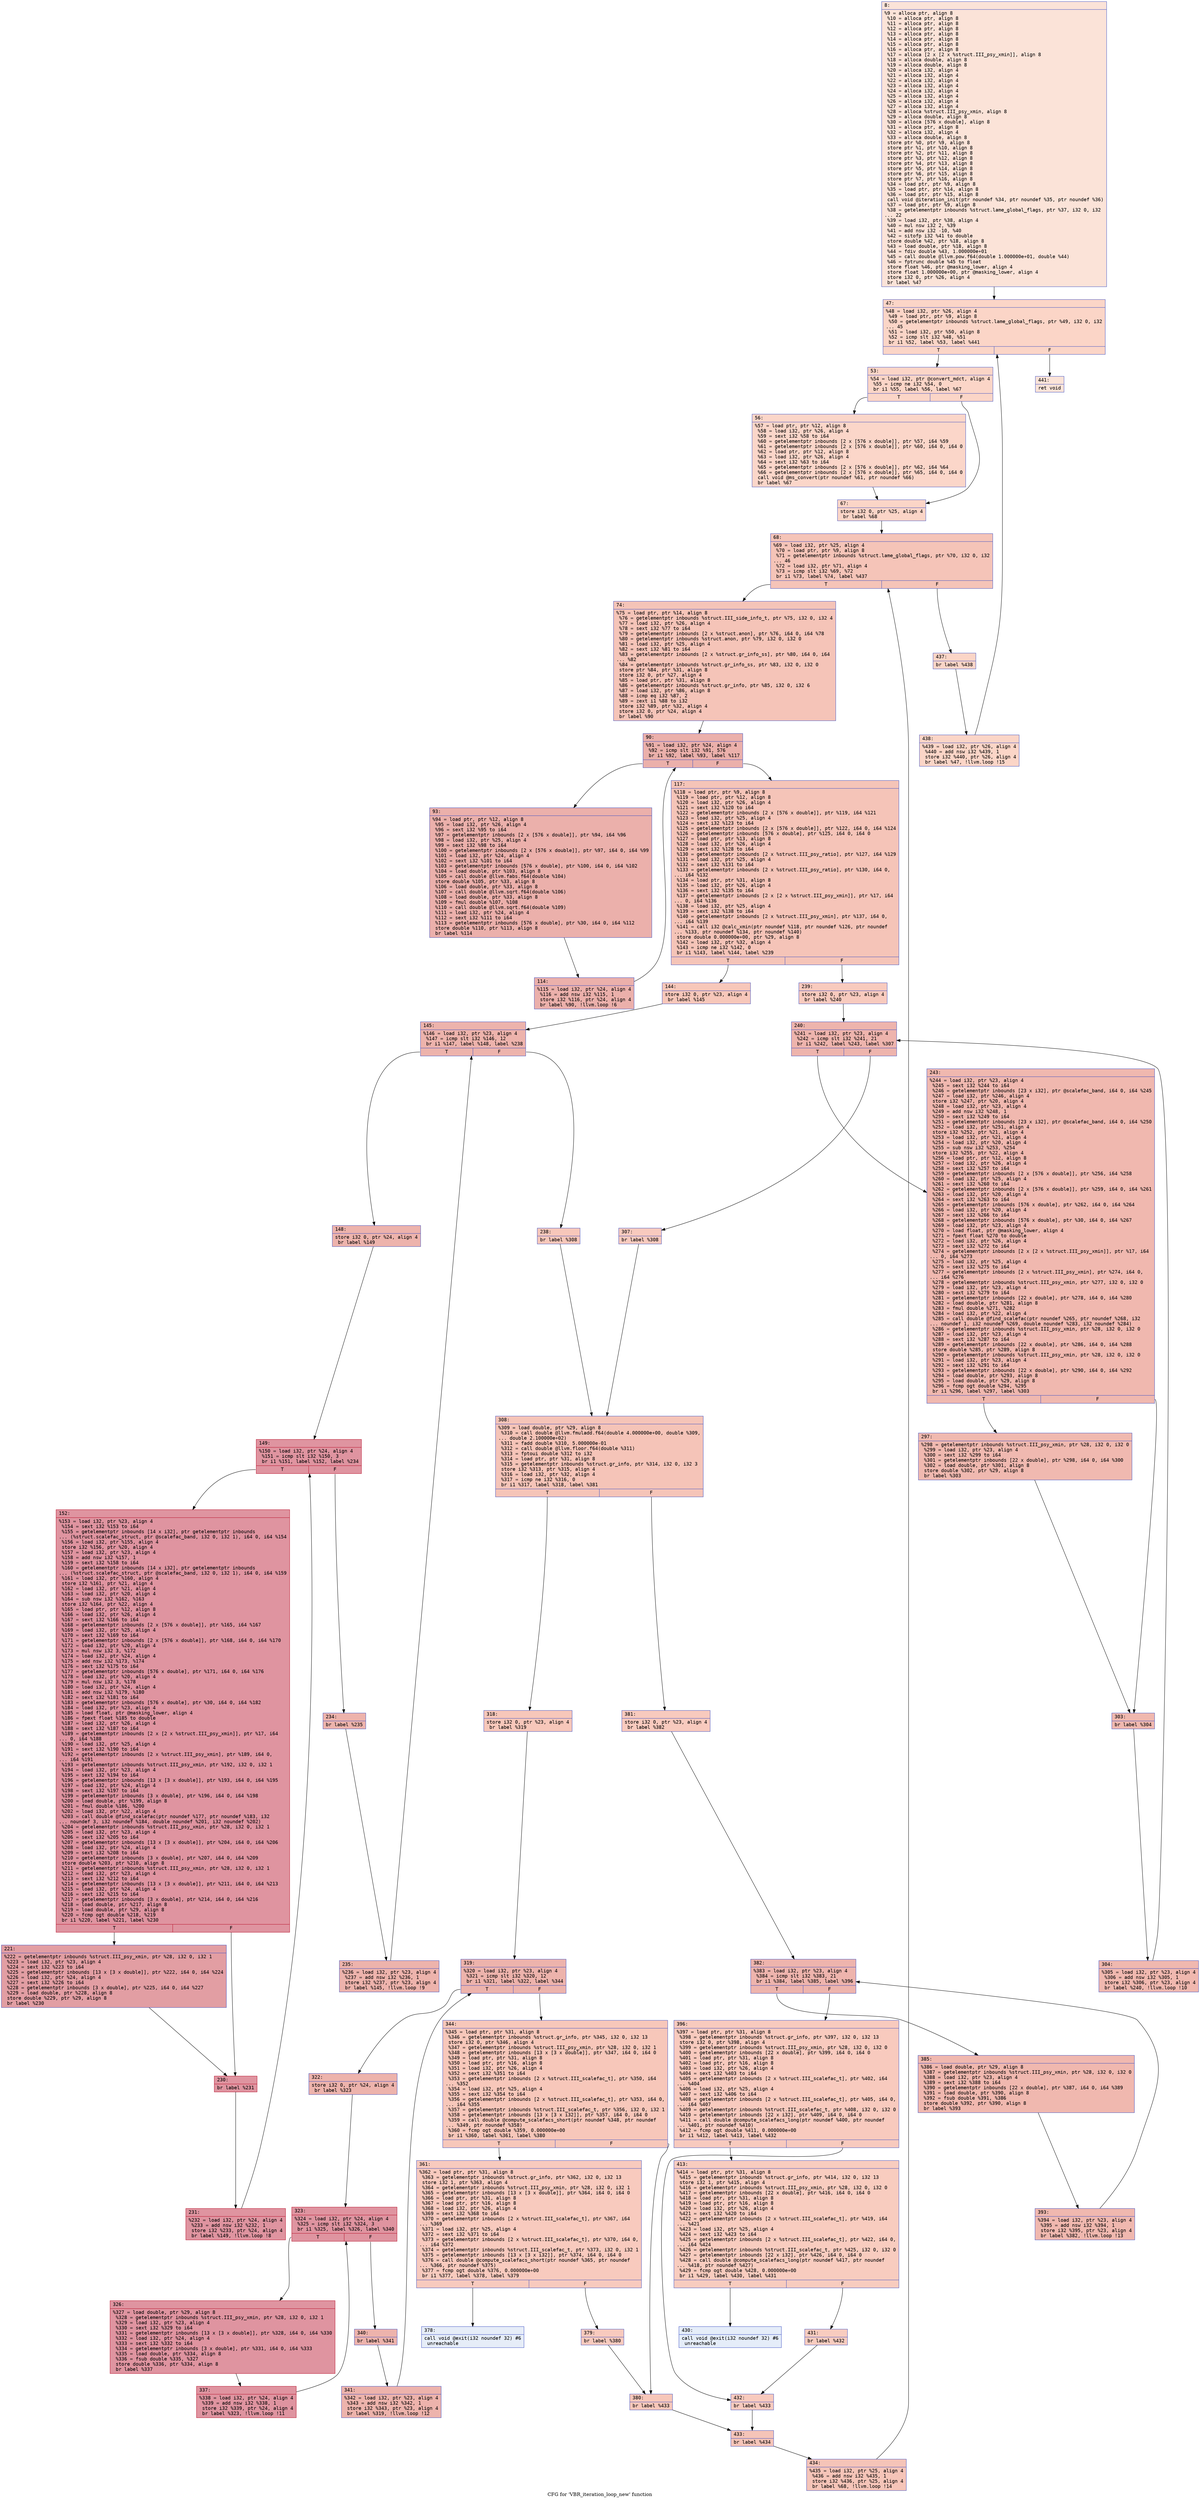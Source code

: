 digraph "CFG for 'VBR_iteration_loop_new' function" {
	label="CFG for 'VBR_iteration_loop_new' function";

	Node0x6000002bf8e0 [shape=record,color="#3d50c3ff", style=filled, fillcolor="#f6bfa670" fontname="Courier",label="{8:\l|  %9 = alloca ptr, align 8\l  %10 = alloca ptr, align 8\l  %11 = alloca ptr, align 8\l  %12 = alloca ptr, align 8\l  %13 = alloca ptr, align 8\l  %14 = alloca ptr, align 8\l  %15 = alloca ptr, align 8\l  %16 = alloca ptr, align 8\l  %17 = alloca [2 x [2 x %struct.III_psy_xmin]], align 8\l  %18 = alloca double, align 8\l  %19 = alloca double, align 8\l  %20 = alloca i32, align 4\l  %21 = alloca i32, align 4\l  %22 = alloca i32, align 4\l  %23 = alloca i32, align 4\l  %24 = alloca i32, align 4\l  %25 = alloca i32, align 4\l  %26 = alloca i32, align 4\l  %27 = alloca i32, align 4\l  %28 = alloca %struct.III_psy_xmin, align 8\l  %29 = alloca double, align 8\l  %30 = alloca [576 x double], align 8\l  %31 = alloca ptr, align 8\l  %32 = alloca i32, align 4\l  %33 = alloca double, align 8\l  store ptr %0, ptr %9, align 8\l  store ptr %1, ptr %10, align 8\l  store ptr %2, ptr %11, align 8\l  store ptr %3, ptr %12, align 8\l  store ptr %4, ptr %13, align 8\l  store ptr %5, ptr %14, align 8\l  store ptr %6, ptr %15, align 8\l  store ptr %7, ptr %16, align 8\l  %34 = load ptr, ptr %9, align 8\l  %35 = load ptr, ptr %14, align 8\l  %36 = load ptr, ptr %15, align 8\l  call void @iteration_init(ptr noundef %34, ptr noundef %35, ptr noundef %36)\l  %37 = load ptr, ptr %9, align 8\l  %38 = getelementptr inbounds %struct.lame_global_flags, ptr %37, i32 0, i32\l... 22\l  %39 = load i32, ptr %38, align 4\l  %40 = mul nsw i32 2, %39\l  %41 = add nsw i32 -10, %40\l  %42 = sitofp i32 %41 to double\l  store double %42, ptr %18, align 8\l  %43 = load double, ptr %18, align 8\l  %44 = fdiv double %43, 1.000000e+01\l  %45 = call double @llvm.pow.f64(double 1.000000e+01, double %44)\l  %46 = fptrunc double %45 to float\l  store float %46, ptr @masking_lower, align 4\l  store float 1.000000e+00, ptr @masking_lower, align 4\l  store i32 0, ptr %26, align 4\l  br label %47\l}"];
	Node0x6000002bf8e0 -> Node0x6000002bf930[tooltip="8 -> 47\nProbability 100.00%" ];
	Node0x6000002bf930 [shape=record,color="#3d50c3ff", style=filled, fillcolor="#f5a08170" fontname="Courier",label="{47:\l|  %48 = load i32, ptr %26, align 4\l  %49 = load ptr, ptr %9, align 8\l  %50 = getelementptr inbounds %struct.lame_global_flags, ptr %49, i32 0, i32\l... 45\l  %51 = load i32, ptr %50, align 8\l  %52 = icmp slt i32 %48, %51\l  br i1 %52, label %53, label %441\l|{<s0>T|<s1>F}}"];
	Node0x6000002bf930:s0 -> Node0x6000002bf980[tooltip="47 -> 53\nProbability 96.88%" ];
	Node0x6000002bf930:s1 -> Node0x6000002b8aa0[tooltip="47 -> 441\nProbability 3.12%" ];
	Node0x6000002bf980 [shape=record,color="#3d50c3ff", style=filled, fillcolor="#f5a08170" fontname="Courier",label="{53:\l|  %54 = load i32, ptr @convert_mdct, align 4\l  %55 = icmp ne i32 %54, 0\l  br i1 %55, label %56, label %67\l|{<s0>T|<s1>F}}"];
	Node0x6000002bf980:s0 -> Node0x6000002bf9d0[tooltip="53 -> 56\nProbability 62.50%" ];
	Node0x6000002bf980:s1 -> Node0x6000002bfa20[tooltip="53 -> 67\nProbability 37.50%" ];
	Node0x6000002bf9d0 [shape=record,color="#3d50c3ff", style=filled, fillcolor="#f6a38570" fontname="Courier",label="{56:\l|  %57 = load ptr, ptr %12, align 8\l  %58 = load i32, ptr %26, align 4\l  %59 = sext i32 %58 to i64\l  %60 = getelementptr inbounds [2 x [576 x double]], ptr %57, i64 %59\l  %61 = getelementptr inbounds [2 x [576 x double]], ptr %60, i64 0, i64 0\l  %62 = load ptr, ptr %12, align 8\l  %63 = load i32, ptr %26, align 4\l  %64 = sext i32 %63 to i64\l  %65 = getelementptr inbounds [2 x [576 x double]], ptr %62, i64 %64\l  %66 = getelementptr inbounds [2 x [576 x double]], ptr %65, i64 0, i64 0\l  call void @ms_convert(ptr noundef %61, ptr noundef %66)\l  br label %67\l}"];
	Node0x6000002bf9d0 -> Node0x6000002bfa20[tooltip="56 -> 67\nProbability 100.00%" ];
	Node0x6000002bfa20 [shape=record,color="#3d50c3ff", style=filled, fillcolor="#f5a08170" fontname="Courier",label="{67:\l|  store i32 0, ptr %25, align 4\l  br label %68\l}"];
	Node0x6000002bfa20 -> Node0x6000002bfa70[tooltip="67 -> 68\nProbability 100.00%" ];
	Node0x6000002bfa70 [shape=record,color="#3d50c3ff", style=filled, fillcolor="#e97a5f70" fontname="Courier",label="{68:\l|  %69 = load i32, ptr %25, align 4\l  %70 = load ptr, ptr %9, align 8\l  %71 = getelementptr inbounds %struct.lame_global_flags, ptr %70, i32 0, i32\l... 46\l  %72 = load i32, ptr %71, align 4\l  %73 = icmp slt i32 %69, %72\l  br i1 %73, label %74, label %437\l|{<s0>T|<s1>F}}"];
	Node0x6000002bfa70:s0 -> Node0x6000002bfac0[tooltip="68 -> 74\nProbability 96.88%" ];
	Node0x6000002bfa70:s1 -> Node0x6000002b8a00[tooltip="68 -> 437\nProbability 3.12%" ];
	Node0x6000002bfac0 [shape=record,color="#3d50c3ff", style=filled, fillcolor="#e97a5f70" fontname="Courier",label="{74:\l|  %75 = load ptr, ptr %14, align 8\l  %76 = getelementptr inbounds %struct.III_side_info_t, ptr %75, i32 0, i32 4\l  %77 = load i32, ptr %26, align 4\l  %78 = sext i32 %77 to i64\l  %79 = getelementptr inbounds [2 x %struct.anon], ptr %76, i64 0, i64 %78\l  %80 = getelementptr inbounds %struct.anon, ptr %79, i32 0, i32 0\l  %81 = load i32, ptr %25, align 4\l  %82 = sext i32 %81 to i64\l  %83 = getelementptr inbounds [2 x %struct.gr_info_ss], ptr %80, i64 0, i64\l... %82\l  %84 = getelementptr inbounds %struct.gr_info_ss, ptr %83, i32 0, i32 0\l  store ptr %84, ptr %31, align 8\l  store i32 0, ptr %27, align 4\l  %85 = load ptr, ptr %31, align 8\l  %86 = getelementptr inbounds %struct.gr_info, ptr %85, i32 0, i32 6\l  %87 = load i32, ptr %86, align 8\l  %88 = icmp eq i32 %87, 2\l  %89 = zext i1 %88 to i32\l  store i32 %89, ptr %32, align 4\l  store i32 0, ptr %24, align 4\l  br label %90\l}"];
	Node0x6000002bfac0 -> Node0x6000002bfb10[tooltip="74 -> 90\nProbability 100.00%" ];
	Node0x6000002bfb10 [shape=record,color="#3d50c3ff", style=filled, fillcolor="#d24b4070" fontname="Courier",label="{90:\l|  %91 = load i32, ptr %24, align 4\l  %92 = icmp slt i32 %91, 576\l  br i1 %92, label %93, label %117\l|{<s0>T|<s1>F}}"];
	Node0x6000002bfb10:s0 -> Node0x6000002bfb60[tooltip="90 -> 93\nProbability 96.88%" ];
	Node0x6000002bfb10:s1 -> Node0x6000002bfc00[tooltip="90 -> 117\nProbability 3.12%" ];
	Node0x6000002bfb60 [shape=record,color="#3d50c3ff", style=filled, fillcolor="#d24b4070" fontname="Courier",label="{93:\l|  %94 = load ptr, ptr %12, align 8\l  %95 = load i32, ptr %26, align 4\l  %96 = sext i32 %95 to i64\l  %97 = getelementptr inbounds [2 x [576 x double]], ptr %94, i64 %96\l  %98 = load i32, ptr %25, align 4\l  %99 = sext i32 %98 to i64\l  %100 = getelementptr inbounds [2 x [576 x double]], ptr %97, i64 0, i64 %99\l  %101 = load i32, ptr %24, align 4\l  %102 = sext i32 %101 to i64\l  %103 = getelementptr inbounds [576 x double], ptr %100, i64 0, i64 %102\l  %104 = load double, ptr %103, align 8\l  %105 = call double @llvm.fabs.f64(double %104)\l  store double %105, ptr %33, align 8\l  %106 = load double, ptr %33, align 8\l  %107 = call double @llvm.sqrt.f64(double %106)\l  %108 = load double, ptr %33, align 8\l  %109 = fmul double %107, %108\l  %110 = call double @llvm.sqrt.f64(double %109)\l  %111 = load i32, ptr %24, align 4\l  %112 = sext i32 %111 to i64\l  %113 = getelementptr inbounds [576 x double], ptr %30, i64 0, i64 %112\l  store double %110, ptr %113, align 8\l  br label %114\l}"];
	Node0x6000002bfb60 -> Node0x6000002bfbb0[tooltip="93 -> 114\nProbability 100.00%" ];
	Node0x6000002bfbb0 [shape=record,color="#3d50c3ff", style=filled, fillcolor="#d24b4070" fontname="Courier",label="{114:\l|  %115 = load i32, ptr %24, align 4\l  %116 = add nsw i32 %115, 1\l  store i32 %116, ptr %24, align 4\l  br label %90, !llvm.loop !6\l}"];
	Node0x6000002bfbb0 -> Node0x6000002bfb10[tooltip="114 -> 90\nProbability 100.00%" ];
	Node0x6000002bfc00 [shape=record,color="#3d50c3ff", style=filled, fillcolor="#e97a5f70" fontname="Courier",label="{117:\l|  %118 = load ptr, ptr %9, align 8\l  %119 = load ptr, ptr %12, align 8\l  %120 = load i32, ptr %26, align 4\l  %121 = sext i32 %120 to i64\l  %122 = getelementptr inbounds [2 x [576 x double]], ptr %119, i64 %121\l  %123 = load i32, ptr %25, align 4\l  %124 = sext i32 %123 to i64\l  %125 = getelementptr inbounds [2 x [576 x double]], ptr %122, i64 0, i64 %124\l  %126 = getelementptr inbounds [576 x double], ptr %125, i64 0, i64 0\l  %127 = load ptr, ptr %13, align 8\l  %128 = load i32, ptr %26, align 4\l  %129 = sext i32 %128 to i64\l  %130 = getelementptr inbounds [2 x %struct.III_psy_ratio], ptr %127, i64 %129\l  %131 = load i32, ptr %25, align 4\l  %132 = sext i32 %131 to i64\l  %133 = getelementptr inbounds [2 x %struct.III_psy_ratio], ptr %130, i64 0,\l... i64 %132\l  %134 = load ptr, ptr %31, align 8\l  %135 = load i32, ptr %26, align 4\l  %136 = sext i32 %135 to i64\l  %137 = getelementptr inbounds [2 x [2 x %struct.III_psy_xmin]], ptr %17, i64\l... 0, i64 %136\l  %138 = load i32, ptr %25, align 4\l  %139 = sext i32 %138 to i64\l  %140 = getelementptr inbounds [2 x %struct.III_psy_xmin], ptr %137, i64 0,\l... i64 %139\l  %141 = call i32 @calc_xmin(ptr noundef %118, ptr noundef %126, ptr noundef\l... %133, ptr noundef %134, ptr noundef %140)\l  store double 0.000000e+00, ptr %29, align 8\l  %142 = load i32, ptr %32, align 4\l  %143 = icmp ne i32 %142, 0\l  br i1 %143, label %144, label %239\l|{<s0>T|<s1>F}}"];
	Node0x6000002bfc00:s0 -> Node0x6000002bfc50[tooltip="117 -> 144\nProbability 62.50%" ];
	Node0x6000002bfc00:s1 -> Node0x6000002b8000[tooltip="117 -> 239\nProbability 37.50%" ];
	Node0x6000002bfc50 [shape=record,color="#3d50c3ff", style=filled, fillcolor="#ec7f6370" fontname="Courier",label="{144:\l|  store i32 0, ptr %23, align 4\l  br label %145\l}"];
	Node0x6000002bfc50 -> Node0x6000002bfca0[tooltip="144 -> 145\nProbability 100.00%" ];
	Node0x6000002bfca0 [shape=record,color="#3d50c3ff", style=filled, fillcolor="#d6524470" fontname="Courier",label="{145:\l|  %146 = load i32, ptr %23, align 4\l  %147 = icmp slt i32 %146, 12\l  br i1 %147, label %148, label %238\l|{<s0>T|<s1>F}}"];
	Node0x6000002bfca0:s0 -> Node0x6000002bfcf0[tooltip="145 -> 148\nProbability 96.88%" ];
	Node0x6000002bfca0:s1 -> Node0x6000002bff70[tooltip="145 -> 238\nProbability 3.12%" ];
	Node0x6000002bfcf0 [shape=record,color="#3d50c3ff", style=filled, fillcolor="#d6524470" fontname="Courier",label="{148:\l|  store i32 0, ptr %24, align 4\l  br label %149\l}"];
	Node0x6000002bfcf0 -> Node0x6000002bfd40[tooltip="148 -> 149\nProbability 100.00%" ];
	Node0x6000002bfd40 [shape=record,color="#b70d28ff", style=filled, fillcolor="#b70d2870" fontname="Courier",label="{149:\l|  %150 = load i32, ptr %24, align 4\l  %151 = icmp slt i32 %150, 3\l  br i1 %151, label %152, label %234\l|{<s0>T|<s1>F}}"];
	Node0x6000002bfd40:s0 -> Node0x6000002bfd90[tooltip="149 -> 152\nProbability 96.88%" ];
	Node0x6000002bfd40:s1 -> Node0x6000002bfed0[tooltip="149 -> 234\nProbability 3.12%" ];
	Node0x6000002bfd90 [shape=record,color="#b70d28ff", style=filled, fillcolor="#b70d2870" fontname="Courier",label="{152:\l|  %153 = load i32, ptr %23, align 4\l  %154 = sext i32 %153 to i64\l  %155 = getelementptr inbounds [14 x i32], ptr getelementptr inbounds\l... (%struct.scalefac_struct, ptr @scalefac_band, i32 0, i32 1), i64 0, i64 %154\l  %156 = load i32, ptr %155, align 4\l  store i32 %156, ptr %20, align 4\l  %157 = load i32, ptr %23, align 4\l  %158 = add nsw i32 %157, 1\l  %159 = sext i32 %158 to i64\l  %160 = getelementptr inbounds [14 x i32], ptr getelementptr inbounds\l... (%struct.scalefac_struct, ptr @scalefac_band, i32 0, i32 1), i64 0, i64 %159\l  %161 = load i32, ptr %160, align 4\l  store i32 %161, ptr %21, align 4\l  %162 = load i32, ptr %21, align 4\l  %163 = load i32, ptr %20, align 4\l  %164 = sub nsw i32 %162, %163\l  store i32 %164, ptr %22, align 4\l  %165 = load ptr, ptr %12, align 8\l  %166 = load i32, ptr %26, align 4\l  %167 = sext i32 %166 to i64\l  %168 = getelementptr inbounds [2 x [576 x double]], ptr %165, i64 %167\l  %169 = load i32, ptr %25, align 4\l  %170 = sext i32 %169 to i64\l  %171 = getelementptr inbounds [2 x [576 x double]], ptr %168, i64 0, i64 %170\l  %172 = load i32, ptr %20, align 4\l  %173 = mul nsw i32 3, %172\l  %174 = load i32, ptr %24, align 4\l  %175 = add nsw i32 %173, %174\l  %176 = sext i32 %175 to i64\l  %177 = getelementptr inbounds [576 x double], ptr %171, i64 0, i64 %176\l  %178 = load i32, ptr %20, align 4\l  %179 = mul nsw i32 3, %178\l  %180 = load i32, ptr %24, align 4\l  %181 = add nsw i32 %179, %180\l  %182 = sext i32 %181 to i64\l  %183 = getelementptr inbounds [576 x double], ptr %30, i64 0, i64 %182\l  %184 = load i32, ptr %23, align 4\l  %185 = load float, ptr @masking_lower, align 4\l  %186 = fpext float %185 to double\l  %187 = load i32, ptr %26, align 4\l  %188 = sext i32 %187 to i64\l  %189 = getelementptr inbounds [2 x [2 x %struct.III_psy_xmin]], ptr %17, i64\l... 0, i64 %188\l  %190 = load i32, ptr %25, align 4\l  %191 = sext i32 %190 to i64\l  %192 = getelementptr inbounds [2 x %struct.III_psy_xmin], ptr %189, i64 0,\l... i64 %191\l  %193 = getelementptr inbounds %struct.III_psy_xmin, ptr %192, i32 0, i32 1\l  %194 = load i32, ptr %23, align 4\l  %195 = sext i32 %194 to i64\l  %196 = getelementptr inbounds [13 x [3 x double]], ptr %193, i64 0, i64 %195\l  %197 = load i32, ptr %24, align 4\l  %198 = sext i32 %197 to i64\l  %199 = getelementptr inbounds [3 x double], ptr %196, i64 0, i64 %198\l  %200 = load double, ptr %199, align 8\l  %201 = fmul double %186, %200\l  %202 = load i32, ptr %22, align 4\l  %203 = call double @find_scalefac(ptr noundef %177, ptr noundef %183, i32\l... noundef 3, i32 noundef %184, double noundef %201, i32 noundef %202)\l  %204 = getelementptr inbounds %struct.III_psy_xmin, ptr %28, i32 0, i32 1\l  %205 = load i32, ptr %23, align 4\l  %206 = sext i32 %205 to i64\l  %207 = getelementptr inbounds [13 x [3 x double]], ptr %204, i64 0, i64 %206\l  %208 = load i32, ptr %24, align 4\l  %209 = sext i32 %208 to i64\l  %210 = getelementptr inbounds [3 x double], ptr %207, i64 0, i64 %209\l  store double %203, ptr %210, align 8\l  %211 = getelementptr inbounds %struct.III_psy_xmin, ptr %28, i32 0, i32 1\l  %212 = load i32, ptr %23, align 4\l  %213 = sext i32 %212 to i64\l  %214 = getelementptr inbounds [13 x [3 x double]], ptr %211, i64 0, i64 %213\l  %215 = load i32, ptr %24, align 4\l  %216 = sext i32 %215 to i64\l  %217 = getelementptr inbounds [3 x double], ptr %214, i64 0, i64 %216\l  %218 = load double, ptr %217, align 8\l  %219 = load double, ptr %29, align 8\l  %220 = fcmp ogt double %218, %219\l  br i1 %220, label %221, label %230\l|{<s0>T|<s1>F}}"];
	Node0x6000002bfd90:s0 -> Node0x6000002bfde0[tooltip="152 -> 221\nProbability 50.00%" ];
	Node0x6000002bfd90:s1 -> Node0x6000002bfe30[tooltip="152 -> 230\nProbability 50.00%" ];
	Node0x6000002bfde0 [shape=record,color="#3d50c3ff", style=filled, fillcolor="#be242e70" fontname="Courier",label="{221:\l|  %222 = getelementptr inbounds %struct.III_psy_xmin, ptr %28, i32 0, i32 1\l  %223 = load i32, ptr %23, align 4\l  %224 = sext i32 %223 to i64\l  %225 = getelementptr inbounds [13 x [3 x double]], ptr %222, i64 0, i64 %224\l  %226 = load i32, ptr %24, align 4\l  %227 = sext i32 %226 to i64\l  %228 = getelementptr inbounds [3 x double], ptr %225, i64 0, i64 %227\l  %229 = load double, ptr %228, align 8\l  store double %229, ptr %29, align 8\l  br label %230\l}"];
	Node0x6000002bfde0 -> Node0x6000002bfe30[tooltip="221 -> 230\nProbability 100.00%" ];
	Node0x6000002bfe30 [shape=record,color="#b70d28ff", style=filled, fillcolor="#b70d2870" fontname="Courier",label="{230:\l|  br label %231\l}"];
	Node0x6000002bfe30 -> Node0x6000002bfe80[tooltip="230 -> 231\nProbability 100.00%" ];
	Node0x6000002bfe80 [shape=record,color="#b70d28ff", style=filled, fillcolor="#b70d2870" fontname="Courier",label="{231:\l|  %232 = load i32, ptr %24, align 4\l  %233 = add nsw i32 %232, 1\l  store i32 %233, ptr %24, align 4\l  br label %149, !llvm.loop !8\l}"];
	Node0x6000002bfe80 -> Node0x6000002bfd40[tooltip="231 -> 149\nProbability 100.00%" ];
	Node0x6000002bfed0 [shape=record,color="#3d50c3ff", style=filled, fillcolor="#d6524470" fontname="Courier",label="{234:\l|  br label %235\l}"];
	Node0x6000002bfed0 -> Node0x6000002bff20[tooltip="234 -> 235\nProbability 100.00%" ];
	Node0x6000002bff20 [shape=record,color="#3d50c3ff", style=filled, fillcolor="#d6524470" fontname="Courier",label="{235:\l|  %236 = load i32, ptr %23, align 4\l  %237 = add nsw i32 %236, 1\l  store i32 %237, ptr %23, align 4\l  br label %145, !llvm.loop !9\l}"];
	Node0x6000002bff20 -> Node0x6000002bfca0[tooltip="235 -> 145\nProbability 100.00%" ];
	Node0x6000002bff70 [shape=record,color="#3d50c3ff", style=filled, fillcolor="#ec7f6370" fontname="Courier",label="{238:\l|  br label %308\l}"];
	Node0x6000002bff70 -> Node0x6000002b8230[tooltip="238 -> 308\nProbability 100.00%" ];
	Node0x6000002b8000 [shape=record,color="#3d50c3ff", style=filled, fillcolor="#ef886b70" fontname="Courier",label="{239:\l|  store i32 0, ptr %23, align 4\l  br label %240\l}"];
	Node0x6000002b8000 -> Node0x6000002b8050[tooltip="239 -> 240\nProbability 100.00%" ];
	Node0x6000002b8050 [shape=record,color="#3d50c3ff", style=filled, fillcolor="#d8564670" fontname="Courier",label="{240:\l|  %241 = load i32, ptr %23, align 4\l  %242 = icmp slt i32 %241, 21\l  br i1 %242, label %243, label %307\l|{<s0>T|<s1>F}}"];
	Node0x6000002b8050:s0 -> Node0x6000002b80a0[tooltip="240 -> 243\nProbability 96.88%" ];
	Node0x6000002b8050:s1 -> Node0x6000002b81e0[tooltip="240 -> 307\nProbability 3.12%" ];
	Node0x6000002b80a0 [shape=record,color="#3d50c3ff", style=filled, fillcolor="#dc5d4a70" fontname="Courier",label="{243:\l|  %244 = load i32, ptr %23, align 4\l  %245 = sext i32 %244 to i64\l  %246 = getelementptr inbounds [23 x i32], ptr @scalefac_band, i64 0, i64 %245\l  %247 = load i32, ptr %246, align 4\l  store i32 %247, ptr %20, align 4\l  %248 = load i32, ptr %23, align 4\l  %249 = add nsw i32 %248, 1\l  %250 = sext i32 %249 to i64\l  %251 = getelementptr inbounds [23 x i32], ptr @scalefac_band, i64 0, i64 %250\l  %252 = load i32, ptr %251, align 4\l  store i32 %252, ptr %21, align 4\l  %253 = load i32, ptr %21, align 4\l  %254 = load i32, ptr %20, align 4\l  %255 = sub nsw i32 %253, %254\l  store i32 %255, ptr %22, align 4\l  %256 = load ptr, ptr %12, align 8\l  %257 = load i32, ptr %26, align 4\l  %258 = sext i32 %257 to i64\l  %259 = getelementptr inbounds [2 x [576 x double]], ptr %256, i64 %258\l  %260 = load i32, ptr %25, align 4\l  %261 = sext i32 %260 to i64\l  %262 = getelementptr inbounds [2 x [576 x double]], ptr %259, i64 0, i64 %261\l  %263 = load i32, ptr %20, align 4\l  %264 = sext i32 %263 to i64\l  %265 = getelementptr inbounds [576 x double], ptr %262, i64 0, i64 %264\l  %266 = load i32, ptr %20, align 4\l  %267 = sext i32 %266 to i64\l  %268 = getelementptr inbounds [576 x double], ptr %30, i64 0, i64 %267\l  %269 = load i32, ptr %23, align 4\l  %270 = load float, ptr @masking_lower, align 4\l  %271 = fpext float %270 to double\l  %272 = load i32, ptr %26, align 4\l  %273 = sext i32 %272 to i64\l  %274 = getelementptr inbounds [2 x [2 x %struct.III_psy_xmin]], ptr %17, i64\l... 0, i64 %273\l  %275 = load i32, ptr %25, align 4\l  %276 = sext i32 %275 to i64\l  %277 = getelementptr inbounds [2 x %struct.III_psy_xmin], ptr %274, i64 0,\l... i64 %276\l  %278 = getelementptr inbounds %struct.III_psy_xmin, ptr %277, i32 0, i32 0\l  %279 = load i32, ptr %23, align 4\l  %280 = sext i32 %279 to i64\l  %281 = getelementptr inbounds [22 x double], ptr %278, i64 0, i64 %280\l  %282 = load double, ptr %281, align 8\l  %283 = fmul double %271, %282\l  %284 = load i32, ptr %22, align 4\l  %285 = call double @find_scalefac(ptr noundef %265, ptr noundef %268, i32\l... noundef 1, i32 noundef %269, double noundef %283, i32 noundef %284)\l  %286 = getelementptr inbounds %struct.III_psy_xmin, ptr %28, i32 0, i32 0\l  %287 = load i32, ptr %23, align 4\l  %288 = sext i32 %287 to i64\l  %289 = getelementptr inbounds [22 x double], ptr %286, i64 0, i64 %288\l  store double %285, ptr %289, align 8\l  %290 = getelementptr inbounds %struct.III_psy_xmin, ptr %28, i32 0, i32 0\l  %291 = load i32, ptr %23, align 4\l  %292 = sext i32 %291 to i64\l  %293 = getelementptr inbounds [22 x double], ptr %290, i64 0, i64 %292\l  %294 = load double, ptr %293, align 8\l  %295 = load double, ptr %29, align 8\l  %296 = fcmp ogt double %294, %295\l  br i1 %296, label %297, label %303\l|{<s0>T|<s1>F}}"];
	Node0x6000002b80a0:s0 -> Node0x6000002b80f0[tooltip="243 -> 297\nProbability 50.00%" ];
	Node0x6000002b80a0:s1 -> Node0x6000002b8140[tooltip="243 -> 303\nProbability 50.00%" ];
	Node0x6000002b80f0 [shape=record,color="#3d50c3ff", style=filled, fillcolor="#de614d70" fontname="Courier",label="{297:\l|  %298 = getelementptr inbounds %struct.III_psy_xmin, ptr %28, i32 0, i32 0\l  %299 = load i32, ptr %23, align 4\l  %300 = sext i32 %299 to i64\l  %301 = getelementptr inbounds [22 x double], ptr %298, i64 0, i64 %300\l  %302 = load double, ptr %301, align 8\l  store double %302, ptr %29, align 8\l  br label %303\l}"];
	Node0x6000002b80f0 -> Node0x6000002b8140[tooltip="297 -> 303\nProbability 100.00%" ];
	Node0x6000002b8140 [shape=record,color="#3d50c3ff", style=filled, fillcolor="#dc5d4a70" fontname="Courier",label="{303:\l|  br label %304\l}"];
	Node0x6000002b8140 -> Node0x6000002b8190[tooltip="303 -> 304\nProbability 100.00%" ];
	Node0x6000002b8190 [shape=record,color="#3d50c3ff", style=filled, fillcolor="#dc5d4a70" fontname="Courier",label="{304:\l|  %305 = load i32, ptr %23, align 4\l  %306 = add nsw i32 %305, 1\l  store i32 %306, ptr %23, align 4\l  br label %240, !llvm.loop !10\l}"];
	Node0x6000002b8190 -> Node0x6000002b8050[tooltip="304 -> 240\nProbability 100.00%" ];
	Node0x6000002b81e0 [shape=record,color="#3d50c3ff", style=filled, fillcolor="#ef886b70" fontname="Courier",label="{307:\l|  br label %308\l}"];
	Node0x6000002b81e0 -> Node0x6000002b8230[tooltip="307 -> 308\nProbability 100.00%" ];
	Node0x6000002b8230 [shape=record,color="#3d50c3ff", style=filled, fillcolor="#e97a5f70" fontname="Courier",label="{308:\l|  %309 = load double, ptr %29, align 8\l  %310 = call double @llvm.fmuladd.f64(double 4.000000e+00, double %309,\l... double 2.100000e+02)\l  %311 = fadd double %310, 5.000000e-01\l  %312 = call double @llvm.floor.f64(double %311)\l  %313 = fptoui double %312 to i32\l  %314 = load ptr, ptr %31, align 8\l  %315 = getelementptr inbounds %struct.gr_info, ptr %314, i32 0, i32 3\l  store i32 %313, ptr %315, align 4\l  %316 = load i32, ptr %32, align 4\l  %317 = icmp ne i32 %316, 0\l  br i1 %317, label %318, label %381\l|{<s0>T|<s1>F}}"];
	Node0x6000002b8230:s0 -> Node0x6000002b8280[tooltip="308 -> 318\nProbability 62.50%" ];
	Node0x6000002b8230:s1 -> Node0x6000002b8690[tooltip="308 -> 381\nProbability 37.50%" ];
	Node0x6000002b8280 [shape=record,color="#3d50c3ff", style=filled, fillcolor="#ec7f6370" fontname="Courier",label="{318:\l|  store i32 0, ptr %23, align 4\l  br label %319\l}"];
	Node0x6000002b8280 -> Node0x6000002b82d0[tooltip="318 -> 319\nProbability 100.00%" ];
	Node0x6000002b82d0 [shape=record,color="#3d50c3ff", style=filled, fillcolor="#d6524470" fontname="Courier",label="{319:\l|  %320 = load i32, ptr %23, align 4\l  %321 = icmp slt i32 %320, 12\l  br i1 %321, label %322, label %344\l|{<s0>T|<s1>F}}"];
	Node0x6000002b82d0:s0 -> Node0x6000002b8320[tooltip="319 -> 322\nProbability 96.88%" ];
	Node0x6000002b82d0:s1 -> Node0x6000002b8500[tooltip="319 -> 344\nProbability 3.12%" ];
	Node0x6000002b8320 [shape=record,color="#3d50c3ff", style=filled, fillcolor="#d6524470" fontname="Courier",label="{322:\l|  store i32 0, ptr %24, align 4\l  br label %323\l}"];
	Node0x6000002b8320 -> Node0x6000002b8370[tooltip="322 -> 323\nProbability 100.00%" ];
	Node0x6000002b8370 [shape=record,color="#b70d28ff", style=filled, fillcolor="#b70d2870" fontname="Courier",label="{323:\l|  %324 = load i32, ptr %24, align 4\l  %325 = icmp slt i32 %324, 3\l  br i1 %325, label %326, label %340\l|{<s0>T|<s1>F}}"];
	Node0x6000002b8370:s0 -> Node0x6000002b83c0[tooltip="323 -> 326\nProbability 96.88%" ];
	Node0x6000002b8370:s1 -> Node0x6000002b8460[tooltip="323 -> 340\nProbability 3.12%" ];
	Node0x6000002b83c0 [shape=record,color="#b70d28ff", style=filled, fillcolor="#b70d2870" fontname="Courier",label="{326:\l|  %327 = load double, ptr %29, align 8\l  %328 = getelementptr inbounds %struct.III_psy_xmin, ptr %28, i32 0, i32 1\l  %329 = load i32, ptr %23, align 4\l  %330 = sext i32 %329 to i64\l  %331 = getelementptr inbounds [13 x [3 x double]], ptr %328, i64 0, i64 %330\l  %332 = load i32, ptr %24, align 4\l  %333 = sext i32 %332 to i64\l  %334 = getelementptr inbounds [3 x double], ptr %331, i64 0, i64 %333\l  %335 = load double, ptr %334, align 8\l  %336 = fsub double %335, %327\l  store double %336, ptr %334, align 8\l  br label %337\l}"];
	Node0x6000002b83c0 -> Node0x6000002b8410[tooltip="326 -> 337\nProbability 100.00%" ];
	Node0x6000002b8410 [shape=record,color="#b70d28ff", style=filled, fillcolor="#b70d2870" fontname="Courier",label="{337:\l|  %338 = load i32, ptr %24, align 4\l  %339 = add nsw i32 %338, 1\l  store i32 %339, ptr %24, align 4\l  br label %323, !llvm.loop !11\l}"];
	Node0x6000002b8410 -> Node0x6000002b8370[tooltip="337 -> 323\nProbability 100.00%" ];
	Node0x6000002b8460 [shape=record,color="#3d50c3ff", style=filled, fillcolor="#d6524470" fontname="Courier",label="{340:\l|  br label %341\l}"];
	Node0x6000002b8460 -> Node0x6000002b84b0[tooltip="340 -> 341\nProbability 100.00%" ];
	Node0x6000002b84b0 [shape=record,color="#3d50c3ff", style=filled, fillcolor="#d6524470" fontname="Courier",label="{341:\l|  %342 = load i32, ptr %23, align 4\l  %343 = add nsw i32 %342, 1\l  store i32 %343, ptr %23, align 4\l  br label %319, !llvm.loop !12\l}"];
	Node0x6000002b84b0 -> Node0x6000002b82d0[tooltip="341 -> 319\nProbability 100.00%" ];
	Node0x6000002b8500 [shape=record,color="#3d50c3ff", style=filled, fillcolor="#ec7f6370" fontname="Courier",label="{344:\l|  %345 = load ptr, ptr %31, align 8\l  %346 = getelementptr inbounds %struct.gr_info, ptr %345, i32 0, i32 13\l  store i32 0, ptr %346, align 4\l  %347 = getelementptr inbounds %struct.III_psy_xmin, ptr %28, i32 0, i32 1\l  %348 = getelementptr inbounds [13 x [3 x double]], ptr %347, i64 0, i64 0\l  %349 = load ptr, ptr %31, align 8\l  %350 = load ptr, ptr %16, align 8\l  %351 = load i32, ptr %26, align 4\l  %352 = sext i32 %351 to i64\l  %353 = getelementptr inbounds [2 x %struct.III_scalefac_t], ptr %350, i64\l... %352\l  %354 = load i32, ptr %25, align 4\l  %355 = sext i32 %354 to i64\l  %356 = getelementptr inbounds [2 x %struct.III_scalefac_t], ptr %353, i64 0,\l... i64 %355\l  %357 = getelementptr inbounds %struct.III_scalefac_t, ptr %356, i32 0, i32 1\l  %358 = getelementptr inbounds [13 x [3 x i32]], ptr %357, i64 0, i64 0\l  %359 = call double @compute_scalefacs_short(ptr noundef %348, ptr noundef\l... %349, ptr noundef %358)\l  %360 = fcmp ogt double %359, 0.000000e+00\l  br i1 %360, label %361, label %380\l|{<s0>T|<s1>F}}"];
	Node0x6000002b8500:s0 -> Node0x6000002b8550[tooltip="344 -> 361\nProbability 50.00%" ];
	Node0x6000002b8500:s1 -> Node0x6000002b8640[tooltip="344 -> 380\nProbability 50.00%" ];
	Node0x6000002b8550 [shape=record,color="#3d50c3ff", style=filled, fillcolor="#ef886b70" fontname="Courier",label="{361:\l|  %362 = load ptr, ptr %31, align 8\l  %363 = getelementptr inbounds %struct.gr_info, ptr %362, i32 0, i32 13\l  store i32 1, ptr %363, align 4\l  %364 = getelementptr inbounds %struct.III_psy_xmin, ptr %28, i32 0, i32 1\l  %365 = getelementptr inbounds [13 x [3 x double]], ptr %364, i64 0, i64 0\l  %366 = load ptr, ptr %31, align 8\l  %367 = load ptr, ptr %16, align 8\l  %368 = load i32, ptr %26, align 4\l  %369 = sext i32 %368 to i64\l  %370 = getelementptr inbounds [2 x %struct.III_scalefac_t], ptr %367, i64\l... %369\l  %371 = load i32, ptr %25, align 4\l  %372 = sext i32 %371 to i64\l  %373 = getelementptr inbounds [2 x %struct.III_scalefac_t], ptr %370, i64 0,\l... i64 %372\l  %374 = getelementptr inbounds %struct.III_scalefac_t, ptr %373, i32 0, i32 1\l  %375 = getelementptr inbounds [13 x [3 x i32]], ptr %374, i64 0, i64 0\l  %376 = call double @compute_scalefacs_short(ptr noundef %365, ptr noundef\l... %366, ptr noundef %375)\l  %377 = fcmp ogt double %376, 0.000000e+00\l  br i1 %377, label %378, label %379\l|{<s0>T|<s1>F}}"];
	Node0x6000002b8550:s0 -> Node0x6000002b85a0[tooltip="361 -> 378\nProbability 0.00%" ];
	Node0x6000002b8550:s1 -> Node0x6000002b85f0[tooltip="361 -> 379\nProbability 100.00%" ];
	Node0x6000002b85a0 [shape=record,color="#3d50c3ff", style=filled, fillcolor="#c7d7f070" fontname="Courier",label="{378:\l|  call void @exit(i32 noundef 32) #6\l  unreachable\l}"];
	Node0x6000002b85f0 [shape=record,color="#3d50c3ff", style=filled, fillcolor="#ef886b70" fontname="Courier",label="{379:\l|  br label %380\l}"];
	Node0x6000002b85f0 -> Node0x6000002b8640[tooltip="379 -> 380\nProbability 100.00%" ];
	Node0x6000002b8640 [shape=record,color="#3d50c3ff", style=filled, fillcolor="#ec7f6370" fontname="Courier",label="{380:\l|  br label %433\l}"];
	Node0x6000002b8640 -> Node0x6000002b8960[tooltip="380 -> 433\nProbability 100.00%" ];
	Node0x6000002b8690 [shape=record,color="#3d50c3ff", style=filled, fillcolor="#ef886b70" fontname="Courier",label="{381:\l|  store i32 0, ptr %23, align 4\l  br label %382\l}"];
	Node0x6000002b8690 -> Node0x6000002b86e0[tooltip="381 -> 382\nProbability 100.00%" ];
	Node0x6000002b86e0 [shape=record,color="#3d50c3ff", style=filled, fillcolor="#d8564670" fontname="Courier",label="{382:\l|  %383 = load i32, ptr %23, align 4\l  %384 = icmp slt i32 %383, 21\l  br i1 %384, label %385, label %396\l|{<s0>T|<s1>F}}"];
	Node0x6000002b86e0:s0 -> Node0x6000002b8730[tooltip="382 -> 385\nProbability 96.88%" ];
	Node0x6000002b86e0:s1 -> Node0x6000002b87d0[tooltip="382 -> 396\nProbability 3.12%" ];
	Node0x6000002b8730 [shape=record,color="#3d50c3ff", style=filled, fillcolor="#dc5d4a70" fontname="Courier",label="{385:\l|  %386 = load double, ptr %29, align 8\l  %387 = getelementptr inbounds %struct.III_psy_xmin, ptr %28, i32 0, i32 0\l  %388 = load i32, ptr %23, align 4\l  %389 = sext i32 %388 to i64\l  %390 = getelementptr inbounds [22 x double], ptr %387, i64 0, i64 %389\l  %391 = load double, ptr %390, align 8\l  %392 = fsub double %391, %386\l  store double %392, ptr %390, align 8\l  br label %393\l}"];
	Node0x6000002b8730 -> Node0x6000002b8780[tooltip="385 -> 393\nProbability 100.00%" ];
	Node0x6000002b8780 [shape=record,color="#3d50c3ff", style=filled, fillcolor="#dc5d4a70" fontname="Courier",label="{393:\l|  %394 = load i32, ptr %23, align 4\l  %395 = add nsw i32 %394, 1\l  store i32 %395, ptr %23, align 4\l  br label %382, !llvm.loop !13\l}"];
	Node0x6000002b8780 -> Node0x6000002b86e0[tooltip="393 -> 382\nProbability 100.00%" ];
	Node0x6000002b87d0 [shape=record,color="#3d50c3ff", style=filled, fillcolor="#ef886b70" fontname="Courier",label="{396:\l|  %397 = load ptr, ptr %31, align 8\l  %398 = getelementptr inbounds %struct.gr_info, ptr %397, i32 0, i32 13\l  store i32 0, ptr %398, align 4\l  %399 = getelementptr inbounds %struct.III_psy_xmin, ptr %28, i32 0, i32 0\l  %400 = getelementptr inbounds [22 x double], ptr %399, i64 0, i64 0\l  %401 = load ptr, ptr %31, align 8\l  %402 = load ptr, ptr %16, align 8\l  %403 = load i32, ptr %26, align 4\l  %404 = sext i32 %403 to i64\l  %405 = getelementptr inbounds [2 x %struct.III_scalefac_t], ptr %402, i64\l... %404\l  %406 = load i32, ptr %25, align 4\l  %407 = sext i32 %406 to i64\l  %408 = getelementptr inbounds [2 x %struct.III_scalefac_t], ptr %405, i64 0,\l... i64 %407\l  %409 = getelementptr inbounds %struct.III_scalefac_t, ptr %408, i32 0, i32 0\l  %410 = getelementptr inbounds [22 x i32], ptr %409, i64 0, i64 0\l  %411 = call double @compute_scalefacs_long(ptr noundef %400, ptr noundef\l... %401, ptr noundef %410)\l  %412 = fcmp ogt double %411, 0.000000e+00\l  br i1 %412, label %413, label %432\l|{<s0>T|<s1>F}}"];
	Node0x6000002b87d0:s0 -> Node0x6000002b8820[tooltip="396 -> 413\nProbability 50.00%" ];
	Node0x6000002b87d0:s1 -> Node0x6000002b8910[tooltip="396 -> 432\nProbability 50.00%" ];
	Node0x6000002b8820 [shape=record,color="#3d50c3ff", style=filled, fillcolor="#f08b6e70" fontname="Courier",label="{413:\l|  %414 = load ptr, ptr %31, align 8\l  %415 = getelementptr inbounds %struct.gr_info, ptr %414, i32 0, i32 13\l  store i32 1, ptr %415, align 4\l  %416 = getelementptr inbounds %struct.III_psy_xmin, ptr %28, i32 0, i32 0\l  %417 = getelementptr inbounds [22 x double], ptr %416, i64 0, i64 0\l  %418 = load ptr, ptr %31, align 8\l  %419 = load ptr, ptr %16, align 8\l  %420 = load i32, ptr %26, align 4\l  %421 = sext i32 %420 to i64\l  %422 = getelementptr inbounds [2 x %struct.III_scalefac_t], ptr %419, i64\l... %421\l  %423 = load i32, ptr %25, align 4\l  %424 = sext i32 %423 to i64\l  %425 = getelementptr inbounds [2 x %struct.III_scalefac_t], ptr %422, i64 0,\l... i64 %424\l  %426 = getelementptr inbounds %struct.III_scalefac_t, ptr %425, i32 0, i32 0\l  %427 = getelementptr inbounds [22 x i32], ptr %426, i64 0, i64 0\l  %428 = call double @compute_scalefacs_long(ptr noundef %417, ptr noundef\l... %418, ptr noundef %427)\l  %429 = fcmp ogt double %428, 0.000000e+00\l  br i1 %429, label %430, label %431\l|{<s0>T|<s1>F}}"];
	Node0x6000002b8820:s0 -> Node0x6000002b8870[tooltip="413 -> 430\nProbability 0.00%" ];
	Node0x6000002b8820:s1 -> Node0x6000002b88c0[tooltip="413 -> 431\nProbability 100.00%" ];
	Node0x6000002b8870 [shape=record,color="#3d50c3ff", style=filled, fillcolor="#c5d6f270" fontname="Courier",label="{430:\l|  call void @exit(i32 noundef 32) #6\l  unreachable\l}"];
	Node0x6000002b88c0 [shape=record,color="#3d50c3ff", style=filled, fillcolor="#f08b6e70" fontname="Courier",label="{431:\l|  br label %432\l}"];
	Node0x6000002b88c0 -> Node0x6000002b8910[tooltip="431 -> 432\nProbability 100.00%" ];
	Node0x6000002b8910 [shape=record,color="#3d50c3ff", style=filled, fillcolor="#ef886b70" fontname="Courier",label="{432:\l|  br label %433\l}"];
	Node0x6000002b8910 -> Node0x6000002b8960[tooltip="432 -> 433\nProbability 100.00%" ];
	Node0x6000002b8960 [shape=record,color="#3d50c3ff", style=filled, fillcolor="#e97a5f70" fontname="Courier",label="{433:\l|  br label %434\l}"];
	Node0x6000002b8960 -> Node0x6000002b89b0[tooltip="433 -> 434\nProbability 100.00%" ];
	Node0x6000002b89b0 [shape=record,color="#3d50c3ff", style=filled, fillcolor="#e97a5f70" fontname="Courier",label="{434:\l|  %435 = load i32, ptr %25, align 4\l  %436 = add nsw i32 %435, 1\l  store i32 %436, ptr %25, align 4\l  br label %68, !llvm.loop !14\l}"];
	Node0x6000002b89b0 -> Node0x6000002bfa70[tooltip="434 -> 68\nProbability 100.00%" ];
	Node0x6000002b8a00 [shape=record,color="#3d50c3ff", style=filled, fillcolor="#f5a08170" fontname="Courier",label="{437:\l|  br label %438\l}"];
	Node0x6000002b8a00 -> Node0x6000002b8a50[tooltip="437 -> 438\nProbability 100.00%" ];
	Node0x6000002b8a50 [shape=record,color="#3d50c3ff", style=filled, fillcolor="#f5a08170" fontname="Courier",label="{438:\l|  %439 = load i32, ptr %26, align 4\l  %440 = add nsw i32 %439, 1\l  store i32 %440, ptr %26, align 4\l  br label %47, !llvm.loop !15\l}"];
	Node0x6000002b8a50 -> Node0x6000002bf930[tooltip="438 -> 47\nProbability 100.00%" ];
	Node0x6000002b8aa0 [shape=record,color="#3d50c3ff", style=filled, fillcolor="#f6bfa670" fontname="Courier",label="{441:\l|  ret void\l}"];
}
